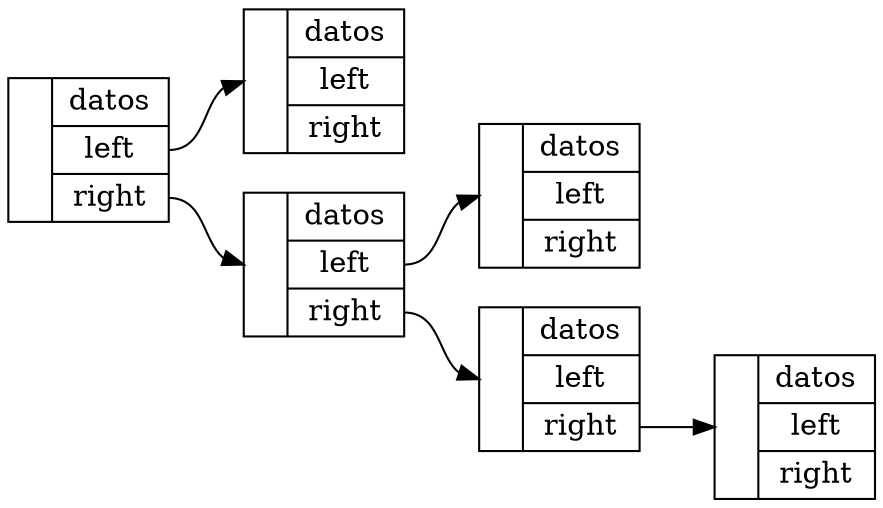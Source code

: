 digraph structs {
    rankdir=LR;
    
    node [shape=record, width = .5];
    node1 [label="{<m> |{<d> datos |<l> left | <r> right }}"];
    node2 [label="{<m> |{<d> datos |<l> left | <r> right }}"];
    node3 [label="{<m> |{<d> datos |<l> left | <r> right }}"];
    node5 [label="{<m> |{<d> datos |<l> left | <r> right }}"];
    node6 [label="{<m> |{<d> datos |<l> left | <r> right }}"];
    node7 [label="{<m> |{<d> datos |<l> left | <r> right }}"];

    node1:l -> node2:w;
    node1:r -> node3:w;

    node3:l -> node5:w;
    node3:r -> node6:w;

    node6:r -> node7:w;
}
